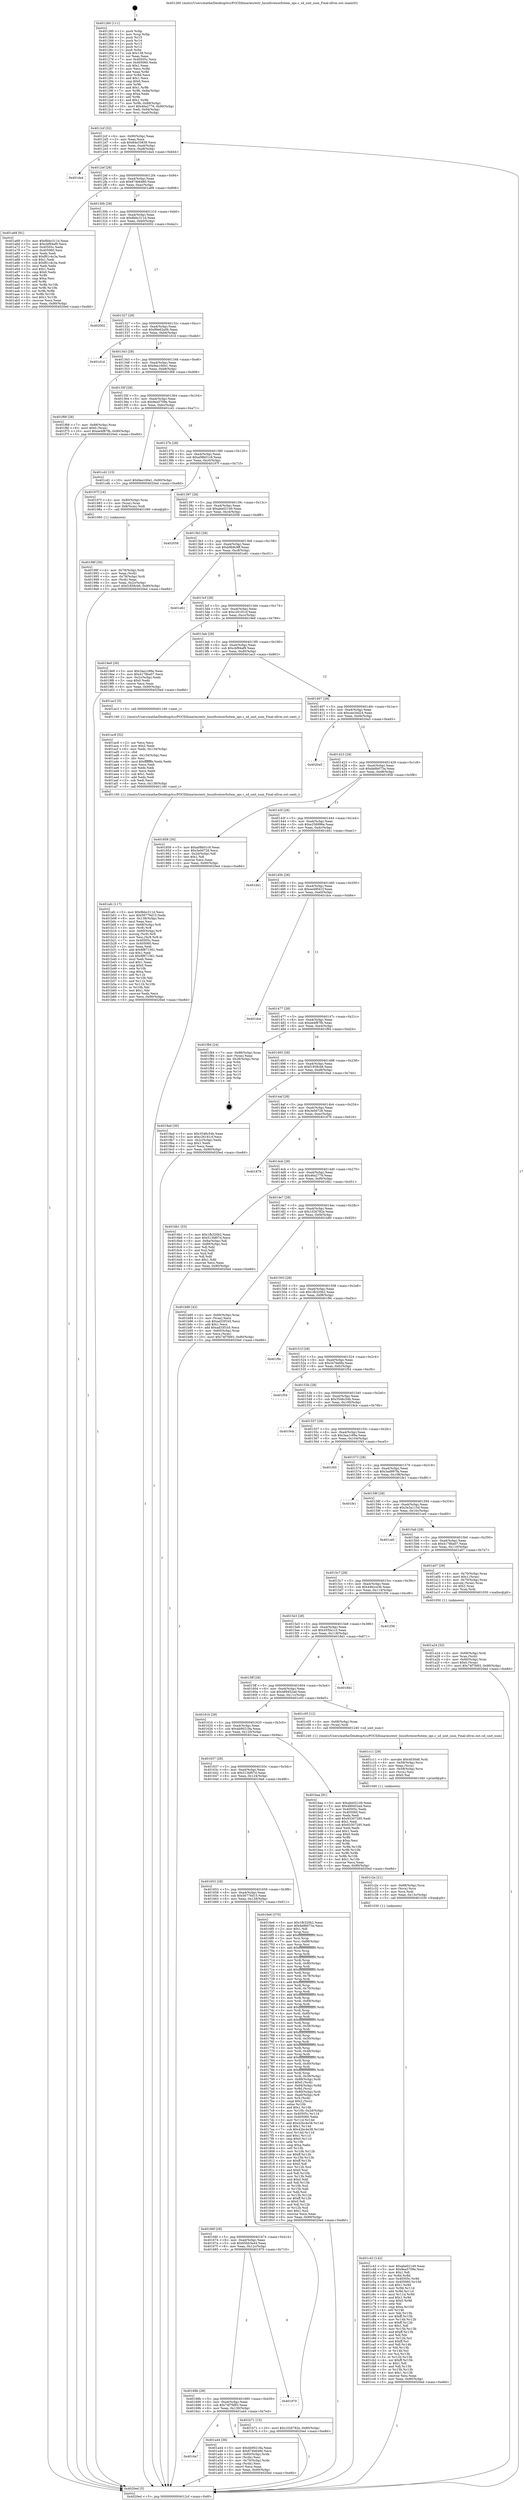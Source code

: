 digraph "0x401260" {
  label = "0x401260 (/mnt/c/Users/mathe/Desktop/tcc/POCII/binaries/extr_linuxfsreiserfsitem_ops.c_sd_unit_num_Final-ollvm.out::main(0))"
  labelloc = "t"
  node[shape=record]

  Entry [label="",width=0.3,height=0.3,shape=circle,fillcolor=black,style=filled]
  "0x4012cf" [label="{
     0x4012cf [32]\l
     | [instrs]\l
     &nbsp;&nbsp;0x4012cf \<+6\>: mov -0x90(%rbp),%eax\l
     &nbsp;&nbsp;0x4012d5 \<+2\>: mov %eax,%ecx\l
     &nbsp;&nbsp;0x4012d7 \<+6\>: sub $0x84e33839,%ecx\l
     &nbsp;&nbsp;0x4012dd \<+6\>: mov %eax,-0xa4(%rbp)\l
     &nbsp;&nbsp;0x4012e3 \<+6\>: mov %ecx,-0xa8(%rbp)\l
     &nbsp;&nbsp;0x4012e9 \<+6\>: je 0000000000401da4 \<main+0xb44\>\l
  }"]
  "0x401da4" [label="{
     0x401da4\l
  }", style=dashed]
  "0x4012ef" [label="{
     0x4012ef [28]\l
     | [instrs]\l
     &nbsp;&nbsp;0x4012ef \<+5\>: jmp 00000000004012f4 \<main+0x94\>\l
     &nbsp;&nbsp;0x4012f4 \<+6\>: mov -0xa4(%rbp),%eax\l
     &nbsp;&nbsp;0x4012fa \<+5\>: sub $0x874b6480,%eax\l
     &nbsp;&nbsp;0x4012ff \<+6\>: mov %eax,-0xac(%rbp)\l
     &nbsp;&nbsp;0x401305 \<+6\>: je 0000000000401a68 \<main+0x808\>\l
  }"]
  Exit [label="",width=0.3,height=0.3,shape=circle,fillcolor=black,style=filled,peripheries=2]
  "0x401a68" [label="{
     0x401a68 [91]\l
     | [instrs]\l
     &nbsp;&nbsp;0x401a68 \<+5\>: mov $0x8bbc311d,%eax\l
     &nbsp;&nbsp;0x401a6d \<+5\>: mov $0xcbf94af9,%ecx\l
     &nbsp;&nbsp;0x401a72 \<+7\>: mov 0x40505c,%edx\l
     &nbsp;&nbsp;0x401a79 \<+7\>: mov 0x405060,%esi\l
     &nbsp;&nbsp;0x401a80 \<+2\>: mov %edx,%edi\l
     &nbsp;&nbsp;0x401a82 \<+6\>: add $0xf81c4c3a,%edi\l
     &nbsp;&nbsp;0x401a88 \<+3\>: sub $0x1,%edi\l
     &nbsp;&nbsp;0x401a8b \<+6\>: sub $0xf81c4c3a,%edi\l
     &nbsp;&nbsp;0x401a91 \<+3\>: imul %edi,%edx\l
     &nbsp;&nbsp;0x401a94 \<+3\>: and $0x1,%edx\l
     &nbsp;&nbsp;0x401a97 \<+3\>: cmp $0x0,%edx\l
     &nbsp;&nbsp;0x401a9a \<+4\>: sete %r8b\l
     &nbsp;&nbsp;0x401a9e \<+3\>: cmp $0xa,%esi\l
     &nbsp;&nbsp;0x401aa1 \<+4\>: setl %r9b\l
     &nbsp;&nbsp;0x401aa5 \<+3\>: mov %r8b,%r10b\l
     &nbsp;&nbsp;0x401aa8 \<+3\>: and %r9b,%r10b\l
     &nbsp;&nbsp;0x401aab \<+3\>: xor %r9b,%r8b\l
     &nbsp;&nbsp;0x401aae \<+3\>: or %r8b,%r10b\l
     &nbsp;&nbsp;0x401ab1 \<+4\>: test $0x1,%r10b\l
     &nbsp;&nbsp;0x401ab5 \<+3\>: cmovne %ecx,%eax\l
     &nbsp;&nbsp;0x401ab8 \<+6\>: mov %eax,-0x90(%rbp)\l
     &nbsp;&nbsp;0x401abe \<+5\>: jmp 00000000004020ed \<main+0xe8d\>\l
  }"]
  "0x40130b" [label="{
     0x40130b [28]\l
     | [instrs]\l
     &nbsp;&nbsp;0x40130b \<+5\>: jmp 0000000000401310 \<main+0xb0\>\l
     &nbsp;&nbsp;0x401310 \<+6\>: mov -0xa4(%rbp),%eax\l
     &nbsp;&nbsp;0x401316 \<+5\>: sub $0x8bbc311d,%eax\l
     &nbsp;&nbsp;0x40131b \<+6\>: mov %eax,-0xb0(%rbp)\l
     &nbsp;&nbsp;0x401321 \<+6\>: je 0000000000402002 \<main+0xda2\>\l
  }"]
  "0x401c43" [label="{
     0x401c43 [142]\l
     | [instrs]\l
     &nbsp;&nbsp;0x401c43 \<+5\>: mov $0xabe02149,%eax\l
     &nbsp;&nbsp;0x401c48 \<+5\>: mov $0x9ea5709e,%esi\l
     &nbsp;&nbsp;0x401c4d \<+2\>: mov $0x1,%dl\l
     &nbsp;&nbsp;0x401c4f \<+3\>: xor %r8d,%r8d\l
     &nbsp;&nbsp;0x401c52 \<+8\>: mov 0x40505c,%r9d\l
     &nbsp;&nbsp;0x401c5a \<+8\>: mov 0x405060,%r10d\l
     &nbsp;&nbsp;0x401c62 \<+4\>: sub $0x1,%r8d\l
     &nbsp;&nbsp;0x401c66 \<+3\>: mov %r9d,%r11d\l
     &nbsp;&nbsp;0x401c69 \<+3\>: add %r8d,%r11d\l
     &nbsp;&nbsp;0x401c6c \<+4\>: imul %r11d,%r9d\l
     &nbsp;&nbsp;0x401c70 \<+4\>: and $0x1,%r9d\l
     &nbsp;&nbsp;0x401c74 \<+4\>: cmp $0x0,%r9d\l
     &nbsp;&nbsp;0x401c78 \<+3\>: sete %bl\l
     &nbsp;&nbsp;0x401c7b \<+4\>: cmp $0xa,%r10d\l
     &nbsp;&nbsp;0x401c7f \<+4\>: setl %r14b\l
     &nbsp;&nbsp;0x401c83 \<+3\>: mov %bl,%r15b\l
     &nbsp;&nbsp;0x401c86 \<+4\>: xor $0xff,%r15b\l
     &nbsp;&nbsp;0x401c8a \<+3\>: mov %r14b,%r12b\l
     &nbsp;&nbsp;0x401c8d \<+4\>: xor $0xff,%r12b\l
     &nbsp;&nbsp;0x401c91 \<+3\>: xor $0x1,%dl\l
     &nbsp;&nbsp;0x401c94 \<+3\>: mov %r15b,%r13b\l
     &nbsp;&nbsp;0x401c97 \<+4\>: and $0xff,%r13b\l
     &nbsp;&nbsp;0x401c9b \<+2\>: and %dl,%bl\l
     &nbsp;&nbsp;0x401c9d \<+3\>: mov %r12b,%cl\l
     &nbsp;&nbsp;0x401ca0 \<+3\>: and $0xff,%cl\l
     &nbsp;&nbsp;0x401ca3 \<+3\>: and %dl,%r14b\l
     &nbsp;&nbsp;0x401ca6 \<+3\>: or %bl,%r13b\l
     &nbsp;&nbsp;0x401ca9 \<+3\>: or %r14b,%cl\l
     &nbsp;&nbsp;0x401cac \<+3\>: xor %cl,%r13b\l
     &nbsp;&nbsp;0x401caf \<+3\>: or %r12b,%r15b\l
     &nbsp;&nbsp;0x401cb2 \<+4\>: xor $0xff,%r15b\l
     &nbsp;&nbsp;0x401cb6 \<+3\>: or $0x1,%dl\l
     &nbsp;&nbsp;0x401cb9 \<+3\>: and %dl,%r15b\l
     &nbsp;&nbsp;0x401cbc \<+3\>: or %r15b,%r13b\l
     &nbsp;&nbsp;0x401cbf \<+4\>: test $0x1,%r13b\l
     &nbsp;&nbsp;0x401cc3 \<+3\>: cmovne %esi,%eax\l
     &nbsp;&nbsp;0x401cc6 \<+6\>: mov %eax,-0x90(%rbp)\l
     &nbsp;&nbsp;0x401ccc \<+5\>: jmp 00000000004020ed \<main+0xe8d\>\l
  }"]
  "0x402002" [label="{
     0x402002\l
  }", style=dashed]
  "0x401327" [label="{
     0x401327 [28]\l
     | [instrs]\l
     &nbsp;&nbsp;0x401327 \<+5\>: jmp 000000000040132c \<main+0xcc\>\l
     &nbsp;&nbsp;0x40132c \<+6\>: mov -0xa4(%rbp),%eax\l
     &nbsp;&nbsp;0x401332 \<+5\>: sub $0x99e62a0b,%eax\l
     &nbsp;&nbsp;0x401337 \<+6\>: mov %eax,-0xb4(%rbp)\l
     &nbsp;&nbsp;0x40133d \<+6\>: je 0000000000401d1d \<main+0xabd\>\l
  }"]
  "0x401c2e" [label="{
     0x401c2e [21]\l
     | [instrs]\l
     &nbsp;&nbsp;0x401c2e \<+4\>: mov -0x68(%rbp),%rcx\l
     &nbsp;&nbsp;0x401c32 \<+3\>: mov (%rcx),%rcx\l
     &nbsp;&nbsp;0x401c35 \<+3\>: mov %rcx,%rdi\l
     &nbsp;&nbsp;0x401c38 \<+6\>: mov %eax,-0x13c(%rbp)\l
     &nbsp;&nbsp;0x401c3e \<+5\>: call 0000000000401030 \<free@plt\>\l
     | [calls]\l
     &nbsp;&nbsp;0x401030 \{1\} (unknown)\l
  }"]
  "0x401d1d" [label="{
     0x401d1d\l
  }", style=dashed]
  "0x401343" [label="{
     0x401343 [28]\l
     | [instrs]\l
     &nbsp;&nbsp;0x401343 \<+5\>: jmp 0000000000401348 \<main+0xe8\>\l
     &nbsp;&nbsp;0x401348 \<+6\>: mov -0xa4(%rbp),%eax\l
     &nbsp;&nbsp;0x40134e \<+5\>: sub $0x9ea160e1,%eax\l
     &nbsp;&nbsp;0x401353 \<+6\>: mov %eax,-0xb8(%rbp)\l
     &nbsp;&nbsp;0x401359 \<+6\>: je 0000000000401f68 \<main+0xd08\>\l
  }"]
  "0x401c11" [label="{
     0x401c11 [29]\l
     | [instrs]\l
     &nbsp;&nbsp;0x401c11 \<+10\>: movabs $0x4030d6,%rdi\l
     &nbsp;&nbsp;0x401c1b \<+4\>: mov -0x58(%rbp),%rcx\l
     &nbsp;&nbsp;0x401c1f \<+2\>: mov %eax,(%rcx)\l
     &nbsp;&nbsp;0x401c21 \<+4\>: mov -0x58(%rbp),%rcx\l
     &nbsp;&nbsp;0x401c25 \<+2\>: mov (%rcx),%esi\l
     &nbsp;&nbsp;0x401c27 \<+2\>: mov $0x0,%al\l
     &nbsp;&nbsp;0x401c29 \<+5\>: call 0000000000401040 \<printf@plt\>\l
     | [calls]\l
     &nbsp;&nbsp;0x401040 \{1\} (unknown)\l
  }"]
  "0x401f68" [label="{
     0x401f68 [28]\l
     | [instrs]\l
     &nbsp;&nbsp;0x401f68 \<+7\>: mov -0x88(%rbp),%rax\l
     &nbsp;&nbsp;0x401f6f \<+6\>: movl $0x0,(%rax)\l
     &nbsp;&nbsp;0x401f75 \<+10\>: movl $0xee4f87fb,-0x90(%rbp)\l
     &nbsp;&nbsp;0x401f7f \<+5\>: jmp 00000000004020ed \<main+0xe8d\>\l
  }"]
  "0x40135f" [label="{
     0x40135f [28]\l
     | [instrs]\l
     &nbsp;&nbsp;0x40135f \<+5\>: jmp 0000000000401364 \<main+0x104\>\l
     &nbsp;&nbsp;0x401364 \<+6\>: mov -0xa4(%rbp),%eax\l
     &nbsp;&nbsp;0x40136a \<+5\>: sub $0x9ea5709e,%eax\l
     &nbsp;&nbsp;0x40136f \<+6\>: mov %eax,-0xbc(%rbp)\l
     &nbsp;&nbsp;0x401375 \<+6\>: je 0000000000401cd1 \<main+0xa71\>\l
  }"]
  "0x401afc" [label="{
     0x401afc [117]\l
     | [instrs]\l
     &nbsp;&nbsp;0x401afc \<+5\>: mov $0x8bbc311d,%ecx\l
     &nbsp;&nbsp;0x401b01 \<+5\>: mov $0x56776d15,%edx\l
     &nbsp;&nbsp;0x401b06 \<+6\>: mov -0x138(%rbp),%esi\l
     &nbsp;&nbsp;0x401b0c \<+3\>: imul %eax,%esi\l
     &nbsp;&nbsp;0x401b0f \<+4\>: mov -0x68(%rbp),%r8\l
     &nbsp;&nbsp;0x401b13 \<+3\>: mov (%r8),%r8\l
     &nbsp;&nbsp;0x401b16 \<+4\>: mov -0x60(%rbp),%r9\l
     &nbsp;&nbsp;0x401b1a \<+3\>: movslq (%r9),%r9\l
     &nbsp;&nbsp;0x401b1d \<+4\>: mov %esi,(%r8,%r9,4)\l
     &nbsp;&nbsp;0x401b21 \<+7\>: mov 0x40505c,%eax\l
     &nbsp;&nbsp;0x401b28 \<+7\>: mov 0x405060,%esi\l
     &nbsp;&nbsp;0x401b2f \<+2\>: mov %eax,%edi\l
     &nbsp;&nbsp;0x401b31 \<+6\>: add $0x8f871561,%edi\l
     &nbsp;&nbsp;0x401b37 \<+3\>: sub $0x1,%edi\l
     &nbsp;&nbsp;0x401b3a \<+6\>: sub $0x8f871561,%edi\l
     &nbsp;&nbsp;0x401b40 \<+3\>: imul %edi,%eax\l
     &nbsp;&nbsp;0x401b43 \<+3\>: and $0x1,%eax\l
     &nbsp;&nbsp;0x401b46 \<+3\>: cmp $0x0,%eax\l
     &nbsp;&nbsp;0x401b49 \<+4\>: sete %r10b\l
     &nbsp;&nbsp;0x401b4d \<+3\>: cmp $0xa,%esi\l
     &nbsp;&nbsp;0x401b50 \<+4\>: setl %r11b\l
     &nbsp;&nbsp;0x401b54 \<+3\>: mov %r10b,%bl\l
     &nbsp;&nbsp;0x401b57 \<+3\>: and %r11b,%bl\l
     &nbsp;&nbsp;0x401b5a \<+3\>: xor %r11b,%r10b\l
     &nbsp;&nbsp;0x401b5d \<+3\>: or %r10b,%bl\l
     &nbsp;&nbsp;0x401b60 \<+3\>: test $0x1,%bl\l
     &nbsp;&nbsp;0x401b63 \<+3\>: cmovne %edx,%ecx\l
     &nbsp;&nbsp;0x401b66 \<+6\>: mov %ecx,-0x90(%rbp)\l
     &nbsp;&nbsp;0x401b6c \<+5\>: jmp 00000000004020ed \<main+0xe8d\>\l
  }"]
  "0x401cd1" [label="{
     0x401cd1 [15]\l
     | [instrs]\l
     &nbsp;&nbsp;0x401cd1 \<+10\>: movl $0x9ea160e1,-0x90(%rbp)\l
     &nbsp;&nbsp;0x401cdb \<+5\>: jmp 00000000004020ed \<main+0xe8d\>\l
  }"]
  "0x40137b" [label="{
     0x40137b [28]\l
     | [instrs]\l
     &nbsp;&nbsp;0x40137b \<+5\>: jmp 0000000000401380 \<main+0x120\>\l
     &nbsp;&nbsp;0x401380 \<+6\>: mov -0xa4(%rbp),%eax\l
     &nbsp;&nbsp;0x401386 \<+5\>: sub $0xa08b01c9,%eax\l
     &nbsp;&nbsp;0x40138b \<+6\>: mov %eax,-0xc0(%rbp)\l
     &nbsp;&nbsp;0x401391 \<+6\>: je 000000000040197f \<main+0x71f\>\l
  }"]
  "0x401ac8" [label="{
     0x401ac8 [52]\l
     | [instrs]\l
     &nbsp;&nbsp;0x401ac8 \<+2\>: xor %ecx,%ecx\l
     &nbsp;&nbsp;0x401aca \<+5\>: mov $0x2,%edx\l
     &nbsp;&nbsp;0x401acf \<+6\>: mov %edx,-0x134(%rbp)\l
     &nbsp;&nbsp;0x401ad5 \<+1\>: cltd\l
     &nbsp;&nbsp;0x401ad6 \<+6\>: mov -0x134(%rbp),%esi\l
     &nbsp;&nbsp;0x401adc \<+2\>: idiv %esi\l
     &nbsp;&nbsp;0x401ade \<+6\>: imul $0xfffffffe,%edx,%edx\l
     &nbsp;&nbsp;0x401ae4 \<+2\>: mov %ecx,%edi\l
     &nbsp;&nbsp;0x401ae6 \<+2\>: sub %edx,%edi\l
     &nbsp;&nbsp;0x401ae8 \<+2\>: mov %ecx,%edx\l
     &nbsp;&nbsp;0x401aea \<+3\>: sub $0x1,%edx\l
     &nbsp;&nbsp;0x401aed \<+2\>: add %edx,%edi\l
     &nbsp;&nbsp;0x401aef \<+2\>: sub %edi,%ecx\l
     &nbsp;&nbsp;0x401af1 \<+6\>: mov %ecx,-0x138(%rbp)\l
     &nbsp;&nbsp;0x401af7 \<+5\>: call 0000000000401160 \<next_i\>\l
     | [calls]\l
     &nbsp;&nbsp;0x401160 \{1\} (/mnt/c/Users/mathe/Desktop/tcc/POCII/binaries/extr_linuxfsreiserfsitem_ops.c_sd_unit_num_Final-ollvm.out::next_i)\l
  }"]
  "0x40197f" [label="{
     0x40197f [16]\l
     | [instrs]\l
     &nbsp;&nbsp;0x40197f \<+4\>: mov -0x80(%rbp),%rax\l
     &nbsp;&nbsp;0x401983 \<+3\>: mov (%rax),%rax\l
     &nbsp;&nbsp;0x401986 \<+4\>: mov 0x8(%rax),%rdi\l
     &nbsp;&nbsp;0x40198a \<+5\>: call 0000000000401060 \<atoi@plt\>\l
     | [calls]\l
     &nbsp;&nbsp;0x401060 \{1\} (unknown)\l
  }"]
  "0x401397" [label="{
     0x401397 [28]\l
     | [instrs]\l
     &nbsp;&nbsp;0x401397 \<+5\>: jmp 000000000040139c \<main+0x13c\>\l
     &nbsp;&nbsp;0x40139c \<+6\>: mov -0xa4(%rbp),%eax\l
     &nbsp;&nbsp;0x4013a2 \<+5\>: sub $0xabe02149,%eax\l
     &nbsp;&nbsp;0x4013a7 \<+6\>: mov %eax,-0xc4(%rbp)\l
     &nbsp;&nbsp;0x4013ad \<+6\>: je 0000000000402058 \<main+0xdf8\>\l
  }"]
  "0x4016a7" [label="{
     0x4016a7\l
  }", style=dashed]
  "0x402058" [label="{
     0x402058\l
  }", style=dashed]
  "0x4013b3" [label="{
     0x4013b3 [28]\l
     | [instrs]\l
     &nbsp;&nbsp;0x4013b3 \<+5\>: jmp 00000000004013b8 \<main+0x158\>\l
     &nbsp;&nbsp;0x4013b8 \<+6\>: mov -0xa4(%rbp),%eax\l
     &nbsp;&nbsp;0x4013be \<+5\>: sub $0xb9b9c9ff,%eax\l
     &nbsp;&nbsp;0x4013c3 \<+6\>: mov %eax,-0xc8(%rbp)\l
     &nbsp;&nbsp;0x4013c9 \<+6\>: je 0000000000401e61 \<main+0xc01\>\l
  }"]
  "0x401a44" [label="{
     0x401a44 [36]\l
     | [instrs]\l
     &nbsp;&nbsp;0x401a44 \<+5\>: mov $0x4b90218a,%eax\l
     &nbsp;&nbsp;0x401a49 \<+5\>: mov $0x874b6480,%ecx\l
     &nbsp;&nbsp;0x401a4e \<+4\>: mov -0x60(%rbp),%rdx\l
     &nbsp;&nbsp;0x401a52 \<+2\>: mov (%rdx),%esi\l
     &nbsp;&nbsp;0x401a54 \<+4\>: mov -0x70(%rbp),%rdx\l
     &nbsp;&nbsp;0x401a58 \<+2\>: cmp (%rdx),%esi\l
     &nbsp;&nbsp;0x401a5a \<+3\>: cmovl %ecx,%eax\l
     &nbsp;&nbsp;0x401a5d \<+6\>: mov %eax,-0x90(%rbp)\l
     &nbsp;&nbsp;0x401a63 \<+5\>: jmp 00000000004020ed \<main+0xe8d\>\l
  }"]
  "0x401e61" [label="{
     0x401e61\l
  }", style=dashed]
  "0x4013cf" [label="{
     0x4013cf [28]\l
     | [instrs]\l
     &nbsp;&nbsp;0x4013cf \<+5\>: jmp 00000000004013d4 \<main+0x174\>\l
     &nbsp;&nbsp;0x4013d4 \<+6\>: mov -0xa4(%rbp),%eax\l
     &nbsp;&nbsp;0x4013da \<+5\>: sub $0xc26181cf,%eax\l
     &nbsp;&nbsp;0x4013df \<+6\>: mov %eax,-0xcc(%rbp)\l
     &nbsp;&nbsp;0x4013e5 \<+6\>: je 00000000004019e9 \<main+0x789\>\l
  }"]
  "0x40168b" [label="{
     0x40168b [28]\l
     | [instrs]\l
     &nbsp;&nbsp;0x40168b \<+5\>: jmp 0000000000401690 \<main+0x430\>\l
     &nbsp;&nbsp;0x401690 \<+6\>: mov -0xa4(%rbp),%eax\l
     &nbsp;&nbsp;0x401696 \<+5\>: sub $0x74f7fd93,%eax\l
     &nbsp;&nbsp;0x40169b \<+6\>: mov %eax,-0x130(%rbp)\l
     &nbsp;&nbsp;0x4016a1 \<+6\>: je 0000000000401a44 \<main+0x7e4\>\l
  }"]
  "0x4019e9" [label="{
     0x4019e9 [30]\l
     | [instrs]\l
     &nbsp;&nbsp;0x4019e9 \<+5\>: mov $0x3aa1c99a,%eax\l
     &nbsp;&nbsp;0x4019ee \<+5\>: mov $0x4178ba07,%ecx\l
     &nbsp;&nbsp;0x4019f3 \<+3\>: mov -0x2c(%rbp),%edx\l
     &nbsp;&nbsp;0x4019f6 \<+3\>: cmp $0x0,%edx\l
     &nbsp;&nbsp;0x4019f9 \<+3\>: cmove %ecx,%eax\l
     &nbsp;&nbsp;0x4019fc \<+6\>: mov %eax,-0x90(%rbp)\l
     &nbsp;&nbsp;0x401a02 \<+5\>: jmp 00000000004020ed \<main+0xe8d\>\l
  }"]
  "0x4013eb" [label="{
     0x4013eb [28]\l
     | [instrs]\l
     &nbsp;&nbsp;0x4013eb \<+5\>: jmp 00000000004013f0 \<main+0x190\>\l
     &nbsp;&nbsp;0x4013f0 \<+6\>: mov -0xa4(%rbp),%eax\l
     &nbsp;&nbsp;0x4013f6 \<+5\>: sub $0xcbf94af9,%eax\l
     &nbsp;&nbsp;0x4013fb \<+6\>: mov %eax,-0xd0(%rbp)\l
     &nbsp;&nbsp;0x401401 \<+6\>: je 0000000000401ac3 \<main+0x863\>\l
  }"]
  "0x401970" [label="{
     0x401970\l
  }", style=dashed]
  "0x401ac3" [label="{
     0x401ac3 [5]\l
     | [instrs]\l
     &nbsp;&nbsp;0x401ac3 \<+5\>: call 0000000000401160 \<next_i\>\l
     | [calls]\l
     &nbsp;&nbsp;0x401160 \{1\} (/mnt/c/Users/mathe/Desktop/tcc/POCII/binaries/extr_linuxfsreiserfsitem_ops.c_sd_unit_num_Final-ollvm.out::next_i)\l
  }"]
  "0x401407" [label="{
     0x401407 [28]\l
     | [instrs]\l
     &nbsp;&nbsp;0x401407 \<+5\>: jmp 000000000040140c \<main+0x1ac\>\l
     &nbsp;&nbsp;0x40140c \<+6\>: mov -0xa4(%rbp),%eax\l
     &nbsp;&nbsp;0x401412 \<+5\>: sub $0xcee34d24,%eax\l
     &nbsp;&nbsp;0x401417 \<+6\>: mov %eax,-0xd4(%rbp)\l
     &nbsp;&nbsp;0x40141d \<+6\>: je 00000000004020a5 \<main+0xe45\>\l
  }"]
  "0x40166f" [label="{
     0x40166f [28]\l
     | [instrs]\l
     &nbsp;&nbsp;0x40166f \<+5\>: jmp 0000000000401674 \<main+0x414\>\l
     &nbsp;&nbsp;0x401674 \<+6\>: mov -0xa4(%rbp),%eax\l
     &nbsp;&nbsp;0x40167a \<+5\>: sub $0x65bb3e44,%eax\l
     &nbsp;&nbsp;0x40167f \<+6\>: mov %eax,-0x12c(%rbp)\l
     &nbsp;&nbsp;0x401685 \<+6\>: je 0000000000401970 \<main+0x710\>\l
  }"]
  "0x4020a5" [label="{
     0x4020a5\l
  }", style=dashed]
  "0x401423" [label="{
     0x401423 [28]\l
     | [instrs]\l
     &nbsp;&nbsp;0x401423 \<+5\>: jmp 0000000000401428 \<main+0x1c8\>\l
     &nbsp;&nbsp;0x401428 \<+6\>: mov -0xa4(%rbp),%eax\l
     &nbsp;&nbsp;0x40142e \<+5\>: sub $0xda9b073a,%eax\l
     &nbsp;&nbsp;0x401433 \<+6\>: mov %eax,-0xd8(%rbp)\l
     &nbsp;&nbsp;0x401439 \<+6\>: je 0000000000401858 \<main+0x5f8\>\l
  }"]
  "0x401b71" [label="{
     0x401b71 [15]\l
     | [instrs]\l
     &nbsp;&nbsp;0x401b71 \<+10\>: movl $0x1026782e,-0x90(%rbp)\l
     &nbsp;&nbsp;0x401b7b \<+5\>: jmp 00000000004020ed \<main+0xe8d\>\l
  }"]
  "0x401858" [label="{
     0x401858 [30]\l
     | [instrs]\l
     &nbsp;&nbsp;0x401858 \<+5\>: mov $0xa08b01c9,%eax\l
     &nbsp;&nbsp;0x40185d \<+5\>: mov $0x3e0d728,%ecx\l
     &nbsp;&nbsp;0x401862 \<+3\>: mov -0x2d(%rbp),%dl\l
     &nbsp;&nbsp;0x401865 \<+3\>: test $0x1,%dl\l
     &nbsp;&nbsp;0x401868 \<+3\>: cmovne %ecx,%eax\l
     &nbsp;&nbsp;0x40186b \<+6\>: mov %eax,-0x90(%rbp)\l
     &nbsp;&nbsp;0x401871 \<+5\>: jmp 00000000004020ed \<main+0xe8d\>\l
  }"]
  "0x40143f" [label="{
     0x40143f [28]\l
     | [instrs]\l
     &nbsp;&nbsp;0x40143f \<+5\>: jmp 0000000000401444 \<main+0x1e4\>\l
     &nbsp;&nbsp;0x401444 \<+6\>: mov -0xa4(%rbp),%eax\l
     &nbsp;&nbsp;0x40144a \<+5\>: sub $0xe256996e,%eax\l
     &nbsp;&nbsp;0x40144f \<+6\>: mov %eax,-0xdc(%rbp)\l
     &nbsp;&nbsp;0x401455 \<+6\>: je 0000000000401d41 \<main+0xae1\>\l
  }"]
  "0x401a24" [label="{
     0x401a24 [32]\l
     | [instrs]\l
     &nbsp;&nbsp;0x401a24 \<+4\>: mov -0x68(%rbp),%rdi\l
     &nbsp;&nbsp;0x401a28 \<+3\>: mov %rax,(%rdi)\l
     &nbsp;&nbsp;0x401a2b \<+4\>: mov -0x60(%rbp),%rax\l
     &nbsp;&nbsp;0x401a2f \<+6\>: movl $0x0,(%rax)\l
     &nbsp;&nbsp;0x401a35 \<+10\>: movl $0x74f7fd93,-0x90(%rbp)\l
     &nbsp;&nbsp;0x401a3f \<+5\>: jmp 00000000004020ed \<main+0xe8d\>\l
  }"]
  "0x401d41" [label="{
     0x401d41\l
  }", style=dashed]
  "0x40145b" [label="{
     0x40145b [28]\l
     | [instrs]\l
     &nbsp;&nbsp;0x40145b \<+5\>: jmp 0000000000401460 \<main+0x200\>\l
     &nbsp;&nbsp;0x401460 \<+6\>: mov -0xa4(%rbp),%eax\l
     &nbsp;&nbsp;0x401466 \<+5\>: sub $0xee49041f,%eax\l
     &nbsp;&nbsp;0x40146b \<+6\>: mov %eax,-0xe0(%rbp)\l
     &nbsp;&nbsp;0x401471 \<+6\>: je 0000000000401dce \<main+0xb6e\>\l
  }"]
  "0x40198f" [label="{
     0x40198f [30]\l
     | [instrs]\l
     &nbsp;&nbsp;0x40198f \<+4\>: mov -0x78(%rbp),%rdi\l
     &nbsp;&nbsp;0x401993 \<+2\>: mov %eax,(%rdi)\l
     &nbsp;&nbsp;0x401995 \<+4\>: mov -0x78(%rbp),%rdi\l
     &nbsp;&nbsp;0x401999 \<+2\>: mov (%rdi),%eax\l
     &nbsp;&nbsp;0x40199b \<+3\>: mov %eax,-0x2c(%rbp)\l
     &nbsp;&nbsp;0x40199e \<+10\>: movl $0xf1858cb6,-0x90(%rbp)\l
     &nbsp;&nbsp;0x4019a8 \<+5\>: jmp 00000000004020ed \<main+0xe8d\>\l
  }"]
  "0x401dce" [label="{
     0x401dce\l
  }", style=dashed]
  "0x401477" [label="{
     0x401477 [28]\l
     | [instrs]\l
     &nbsp;&nbsp;0x401477 \<+5\>: jmp 000000000040147c \<main+0x21c\>\l
     &nbsp;&nbsp;0x40147c \<+6\>: mov -0xa4(%rbp),%eax\l
     &nbsp;&nbsp;0x401482 \<+5\>: sub $0xee4f87fb,%eax\l
     &nbsp;&nbsp;0x401487 \<+6\>: mov %eax,-0xe4(%rbp)\l
     &nbsp;&nbsp;0x40148d \<+6\>: je 0000000000401f84 \<main+0xd24\>\l
  }"]
  "0x401653" [label="{
     0x401653 [28]\l
     | [instrs]\l
     &nbsp;&nbsp;0x401653 \<+5\>: jmp 0000000000401658 \<main+0x3f8\>\l
     &nbsp;&nbsp;0x401658 \<+6\>: mov -0xa4(%rbp),%eax\l
     &nbsp;&nbsp;0x40165e \<+5\>: sub $0x56776d15,%eax\l
     &nbsp;&nbsp;0x401663 \<+6\>: mov %eax,-0x128(%rbp)\l
     &nbsp;&nbsp;0x401669 \<+6\>: je 0000000000401b71 \<main+0x911\>\l
  }"]
  "0x401f84" [label="{
     0x401f84 [24]\l
     | [instrs]\l
     &nbsp;&nbsp;0x401f84 \<+7\>: mov -0x88(%rbp),%rax\l
     &nbsp;&nbsp;0x401f8b \<+2\>: mov (%rax),%eax\l
     &nbsp;&nbsp;0x401f8d \<+4\>: lea -0x28(%rbp),%rsp\l
     &nbsp;&nbsp;0x401f91 \<+1\>: pop %rbx\l
     &nbsp;&nbsp;0x401f92 \<+2\>: pop %r12\l
     &nbsp;&nbsp;0x401f94 \<+2\>: pop %r13\l
     &nbsp;&nbsp;0x401f96 \<+2\>: pop %r14\l
     &nbsp;&nbsp;0x401f98 \<+2\>: pop %r15\l
     &nbsp;&nbsp;0x401f9a \<+1\>: pop %rbp\l
     &nbsp;&nbsp;0x401f9b \<+1\>: ret\l
  }"]
  "0x401493" [label="{
     0x401493 [28]\l
     | [instrs]\l
     &nbsp;&nbsp;0x401493 \<+5\>: jmp 0000000000401498 \<main+0x238\>\l
     &nbsp;&nbsp;0x401498 \<+6\>: mov -0xa4(%rbp),%eax\l
     &nbsp;&nbsp;0x40149e \<+5\>: sub $0xf1858cb6,%eax\l
     &nbsp;&nbsp;0x4014a3 \<+6\>: mov %eax,-0xe8(%rbp)\l
     &nbsp;&nbsp;0x4014a9 \<+6\>: je 00000000004019ad \<main+0x74d\>\l
  }"]
  "0x4016e6" [label="{
     0x4016e6 [370]\l
     | [instrs]\l
     &nbsp;&nbsp;0x4016e6 \<+5\>: mov $0x1fb320b2,%eax\l
     &nbsp;&nbsp;0x4016eb \<+5\>: mov $0xda9b073a,%ecx\l
     &nbsp;&nbsp;0x4016f0 \<+2\>: mov $0x1,%dl\l
     &nbsp;&nbsp;0x4016f2 \<+3\>: mov %rsp,%rsi\l
     &nbsp;&nbsp;0x4016f5 \<+4\>: add $0xfffffffffffffff0,%rsi\l
     &nbsp;&nbsp;0x4016f9 \<+3\>: mov %rsi,%rsp\l
     &nbsp;&nbsp;0x4016fc \<+7\>: mov %rsi,-0x88(%rbp)\l
     &nbsp;&nbsp;0x401703 \<+3\>: mov %rsp,%rsi\l
     &nbsp;&nbsp;0x401706 \<+4\>: add $0xfffffffffffffff0,%rsi\l
     &nbsp;&nbsp;0x40170a \<+3\>: mov %rsi,%rsp\l
     &nbsp;&nbsp;0x40170d \<+3\>: mov %rsp,%rdi\l
     &nbsp;&nbsp;0x401710 \<+4\>: add $0xfffffffffffffff0,%rdi\l
     &nbsp;&nbsp;0x401714 \<+3\>: mov %rdi,%rsp\l
     &nbsp;&nbsp;0x401717 \<+4\>: mov %rdi,-0x80(%rbp)\l
     &nbsp;&nbsp;0x40171b \<+3\>: mov %rsp,%rdi\l
     &nbsp;&nbsp;0x40171e \<+4\>: add $0xfffffffffffffff0,%rdi\l
     &nbsp;&nbsp;0x401722 \<+3\>: mov %rdi,%rsp\l
     &nbsp;&nbsp;0x401725 \<+4\>: mov %rdi,-0x78(%rbp)\l
     &nbsp;&nbsp;0x401729 \<+3\>: mov %rsp,%rdi\l
     &nbsp;&nbsp;0x40172c \<+4\>: add $0xfffffffffffffff0,%rdi\l
     &nbsp;&nbsp;0x401730 \<+3\>: mov %rdi,%rsp\l
     &nbsp;&nbsp;0x401733 \<+4\>: mov %rdi,-0x70(%rbp)\l
     &nbsp;&nbsp;0x401737 \<+3\>: mov %rsp,%rdi\l
     &nbsp;&nbsp;0x40173a \<+4\>: add $0xfffffffffffffff0,%rdi\l
     &nbsp;&nbsp;0x40173e \<+3\>: mov %rdi,%rsp\l
     &nbsp;&nbsp;0x401741 \<+4\>: mov %rdi,-0x68(%rbp)\l
     &nbsp;&nbsp;0x401745 \<+3\>: mov %rsp,%rdi\l
     &nbsp;&nbsp;0x401748 \<+4\>: add $0xfffffffffffffff0,%rdi\l
     &nbsp;&nbsp;0x40174c \<+3\>: mov %rdi,%rsp\l
     &nbsp;&nbsp;0x40174f \<+4\>: mov %rdi,-0x60(%rbp)\l
     &nbsp;&nbsp;0x401753 \<+3\>: mov %rsp,%rdi\l
     &nbsp;&nbsp;0x401756 \<+4\>: add $0xfffffffffffffff0,%rdi\l
     &nbsp;&nbsp;0x40175a \<+3\>: mov %rdi,%rsp\l
     &nbsp;&nbsp;0x40175d \<+4\>: mov %rdi,-0x58(%rbp)\l
     &nbsp;&nbsp;0x401761 \<+3\>: mov %rsp,%rdi\l
     &nbsp;&nbsp;0x401764 \<+4\>: add $0xfffffffffffffff0,%rdi\l
     &nbsp;&nbsp;0x401768 \<+3\>: mov %rdi,%rsp\l
     &nbsp;&nbsp;0x40176b \<+4\>: mov %rdi,-0x50(%rbp)\l
     &nbsp;&nbsp;0x40176f \<+3\>: mov %rsp,%rdi\l
     &nbsp;&nbsp;0x401772 \<+4\>: add $0xfffffffffffffff0,%rdi\l
     &nbsp;&nbsp;0x401776 \<+3\>: mov %rdi,%rsp\l
     &nbsp;&nbsp;0x401779 \<+4\>: mov %rdi,-0x48(%rbp)\l
     &nbsp;&nbsp;0x40177d \<+3\>: mov %rsp,%rdi\l
     &nbsp;&nbsp;0x401780 \<+4\>: add $0xfffffffffffffff0,%rdi\l
     &nbsp;&nbsp;0x401784 \<+3\>: mov %rdi,%rsp\l
     &nbsp;&nbsp;0x401787 \<+4\>: mov %rdi,-0x40(%rbp)\l
     &nbsp;&nbsp;0x40178b \<+3\>: mov %rsp,%rdi\l
     &nbsp;&nbsp;0x40178e \<+4\>: add $0xfffffffffffffff0,%rdi\l
     &nbsp;&nbsp;0x401792 \<+3\>: mov %rdi,%rsp\l
     &nbsp;&nbsp;0x401795 \<+4\>: mov %rdi,-0x38(%rbp)\l
     &nbsp;&nbsp;0x401799 \<+7\>: mov -0x88(%rbp),%rdi\l
     &nbsp;&nbsp;0x4017a0 \<+6\>: movl $0x0,(%rdi)\l
     &nbsp;&nbsp;0x4017a6 \<+7\>: mov -0x94(%rbp),%r8d\l
     &nbsp;&nbsp;0x4017ad \<+3\>: mov %r8d,(%rsi)\l
     &nbsp;&nbsp;0x4017b0 \<+4\>: mov -0x80(%rbp),%rdi\l
     &nbsp;&nbsp;0x4017b4 \<+7\>: mov -0xa0(%rbp),%r9\l
     &nbsp;&nbsp;0x4017bb \<+3\>: mov %r9,(%rdi)\l
     &nbsp;&nbsp;0x4017be \<+3\>: cmpl $0x2,(%rsi)\l
     &nbsp;&nbsp;0x4017c1 \<+4\>: setne %r10b\l
     &nbsp;&nbsp;0x4017c5 \<+4\>: and $0x1,%r10b\l
     &nbsp;&nbsp;0x4017c9 \<+4\>: mov %r10b,-0x2d(%rbp)\l
     &nbsp;&nbsp;0x4017cd \<+8\>: mov 0x40505c,%r11d\l
     &nbsp;&nbsp;0x4017d5 \<+7\>: mov 0x405060,%ebx\l
     &nbsp;&nbsp;0x4017dc \<+3\>: mov %r11d,%r14d\l
     &nbsp;&nbsp;0x4017df \<+7\>: add $0x42bc4e38,%r14d\l
     &nbsp;&nbsp;0x4017e6 \<+4\>: sub $0x1,%r14d\l
     &nbsp;&nbsp;0x4017ea \<+7\>: sub $0x42bc4e38,%r14d\l
     &nbsp;&nbsp;0x4017f1 \<+4\>: imul %r14d,%r11d\l
     &nbsp;&nbsp;0x4017f5 \<+4\>: and $0x1,%r11d\l
     &nbsp;&nbsp;0x4017f9 \<+4\>: cmp $0x0,%r11d\l
     &nbsp;&nbsp;0x4017fd \<+4\>: sete %r10b\l
     &nbsp;&nbsp;0x401801 \<+3\>: cmp $0xa,%ebx\l
     &nbsp;&nbsp;0x401804 \<+4\>: setl %r15b\l
     &nbsp;&nbsp;0x401808 \<+3\>: mov %r10b,%r12b\l
     &nbsp;&nbsp;0x40180b \<+4\>: xor $0xff,%r12b\l
     &nbsp;&nbsp;0x40180f \<+3\>: mov %r15b,%r13b\l
     &nbsp;&nbsp;0x401812 \<+4\>: xor $0xff,%r13b\l
     &nbsp;&nbsp;0x401816 \<+3\>: xor $0x0,%dl\l
     &nbsp;&nbsp;0x401819 \<+3\>: mov %r12b,%sil\l
     &nbsp;&nbsp;0x40181c \<+4\>: and $0x0,%sil\l
     &nbsp;&nbsp;0x401820 \<+3\>: and %dl,%r10b\l
     &nbsp;&nbsp;0x401823 \<+3\>: mov %r13b,%dil\l
     &nbsp;&nbsp;0x401826 \<+4\>: and $0x0,%dil\l
     &nbsp;&nbsp;0x40182a \<+3\>: and %dl,%r15b\l
     &nbsp;&nbsp;0x40182d \<+3\>: or %r10b,%sil\l
     &nbsp;&nbsp;0x401830 \<+3\>: or %r15b,%dil\l
     &nbsp;&nbsp;0x401833 \<+3\>: xor %dil,%sil\l
     &nbsp;&nbsp;0x401836 \<+3\>: or %r13b,%r12b\l
     &nbsp;&nbsp;0x401839 \<+4\>: xor $0xff,%r12b\l
     &nbsp;&nbsp;0x40183d \<+3\>: or $0x0,%dl\l
     &nbsp;&nbsp;0x401840 \<+3\>: and %dl,%r12b\l
     &nbsp;&nbsp;0x401843 \<+3\>: or %r12b,%sil\l
     &nbsp;&nbsp;0x401846 \<+4\>: test $0x1,%sil\l
     &nbsp;&nbsp;0x40184a \<+3\>: cmovne %ecx,%eax\l
     &nbsp;&nbsp;0x40184d \<+6\>: mov %eax,-0x90(%rbp)\l
     &nbsp;&nbsp;0x401853 \<+5\>: jmp 00000000004020ed \<main+0xe8d\>\l
  }"]
  "0x4019ad" [label="{
     0x4019ad [30]\l
     | [instrs]\l
     &nbsp;&nbsp;0x4019ad \<+5\>: mov $0x3546c54b,%eax\l
     &nbsp;&nbsp;0x4019b2 \<+5\>: mov $0xc26181cf,%ecx\l
     &nbsp;&nbsp;0x4019b7 \<+3\>: mov -0x2c(%rbp),%edx\l
     &nbsp;&nbsp;0x4019ba \<+3\>: cmp $0x1,%edx\l
     &nbsp;&nbsp;0x4019bd \<+3\>: cmovl %ecx,%eax\l
     &nbsp;&nbsp;0x4019c0 \<+6\>: mov %eax,-0x90(%rbp)\l
     &nbsp;&nbsp;0x4019c6 \<+5\>: jmp 00000000004020ed \<main+0xe8d\>\l
  }"]
  "0x4014af" [label="{
     0x4014af [28]\l
     | [instrs]\l
     &nbsp;&nbsp;0x4014af \<+5\>: jmp 00000000004014b4 \<main+0x254\>\l
     &nbsp;&nbsp;0x4014b4 \<+6\>: mov -0xa4(%rbp),%eax\l
     &nbsp;&nbsp;0x4014ba \<+5\>: sub $0x3e0d728,%eax\l
     &nbsp;&nbsp;0x4014bf \<+6\>: mov %eax,-0xec(%rbp)\l
     &nbsp;&nbsp;0x4014c5 \<+6\>: je 0000000000401876 \<main+0x616\>\l
  }"]
  "0x401637" [label="{
     0x401637 [28]\l
     | [instrs]\l
     &nbsp;&nbsp;0x401637 \<+5\>: jmp 000000000040163c \<main+0x3dc\>\l
     &nbsp;&nbsp;0x40163c \<+6\>: mov -0xa4(%rbp),%eax\l
     &nbsp;&nbsp;0x401642 \<+5\>: sub $0x513bf07d,%eax\l
     &nbsp;&nbsp;0x401647 \<+6\>: mov %eax,-0x124(%rbp)\l
     &nbsp;&nbsp;0x40164d \<+6\>: je 00000000004016e6 \<main+0x486\>\l
  }"]
  "0x401876" [label="{
     0x401876\l
  }", style=dashed]
  "0x4014cb" [label="{
     0x4014cb [28]\l
     | [instrs]\l
     &nbsp;&nbsp;0x4014cb \<+5\>: jmp 00000000004014d0 \<main+0x270\>\l
     &nbsp;&nbsp;0x4014d0 \<+6\>: mov -0xa4(%rbp),%eax\l
     &nbsp;&nbsp;0x4014d6 \<+5\>: sub $0x46a2776,%eax\l
     &nbsp;&nbsp;0x4014db \<+6\>: mov %eax,-0xf0(%rbp)\l
     &nbsp;&nbsp;0x4014e1 \<+6\>: je 00000000004016b1 \<main+0x451\>\l
  }"]
  "0x401baa" [label="{
     0x401baa [91]\l
     | [instrs]\l
     &nbsp;&nbsp;0x401baa \<+5\>: mov $0xabe02149,%eax\l
     &nbsp;&nbsp;0x401baf \<+5\>: mov $0x489452ad,%ecx\l
     &nbsp;&nbsp;0x401bb4 \<+7\>: mov 0x40505c,%edx\l
     &nbsp;&nbsp;0x401bbb \<+7\>: mov 0x405060,%esi\l
     &nbsp;&nbsp;0x401bc2 \<+2\>: mov %edx,%edi\l
     &nbsp;&nbsp;0x401bc4 \<+6\>: add $0x93307295,%edi\l
     &nbsp;&nbsp;0x401bca \<+3\>: sub $0x1,%edi\l
     &nbsp;&nbsp;0x401bcd \<+6\>: sub $0x93307295,%edi\l
     &nbsp;&nbsp;0x401bd3 \<+3\>: imul %edi,%edx\l
     &nbsp;&nbsp;0x401bd6 \<+3\>: and $0x1,%edx\l
     &nbsp;&nbsp;0x401bd9 \<+3\>: cmp $0x0,%edx\l
     &nbsp;&nbsp;0x401bdc \<+4\>: sete %r8b\l
     &nbsp;&nbsp;0x401be0 \<+3\>: cmp $0xa,%esi\l
     &nbsp;&nbsp;0x401be3 \<+4\>: setl %r9b\l
     &nbsp;&nbsp;0x401be7 \<+3\>: mov %r8b,%r10b\l
     &nbsp;&nbsp;0x401bea \<+3\>: and %r9b,%r10b\l
     &nbsp;&nbsp;0x401bed \<+3\>: xor %r9b,%r8b\l
     &nbsp;&nbsp;0x401bf0 \<+3\>: or %r8b,%r10b\l
     &nbsp;&nbsp;0x401bf3 \<+4\>: test $0x1,%r10b\l
     &nbsp;&nbsp;0x401bf7 \<+3\>: cmovne %ecx,%eax\l
     &nbsp;&nbsp;0x401bfa \<+6\>: mov %eax,-0x90(%rbp)\l
     &nbsp;&nbsp;0x401c00 \<+5\>: jmp 00000000004020ed \<main+0xe8d\>\l
  }"]
  "0x4016b1" [label="{
     0x4016b1 [53]\l
     | [instrs]\l
     &nbsp;&nbsp;0x4016b1 \<+5\>: mov $0x1fb320b2,%eax\l
     &nbsp;&nbsp;0x4016b6 \<+5\>: mov $0x513bf07d,%ecx\l
     &nbsp;&nbsp;0x4016bb \<+6\>: mov -0x8a(%rbp),%dl\l
     &nbsp;&nbsp;0x4016c1 \<+7\>: mov -0x89(%rbp),%sil\l
     &nbsp;&nbsp;0x4016c8 \<+3\>: mov %dl,%dil\l
     &nbsp;&nbsp;0x4016cb \<+3\>: and %sil,%dil\l
     &nbsp;&nbsp;0x4016ce \<+3\>: xor %sil,%dl\l
     &nbsp;&nbsp;0x4016d1 \<+3\>: or %dl,%dil\l
     &nbsp;&nbsp;0x4016d4 \<+4\>: test $0x1,%dil\l
     &nbsp;&nbsp;0x4016d8 \<+3\>: cmovne %ecx,%eax\l
     &nbsp;&nbsp;0x4016db \<+6\>: mov %eax,-0x90(%rbp)\l
     &nbsp;&nbsp;0x4016e1 \<+5\>: jmp 00000000004020ed \<main+0xe8d\>\l
  }"]
  "0x4014e7" [label="{
     0x4014e7 [28]\l
     | [instrs]\l
     &nbsp;&nbsp;0x4014e7 \<+5\>: jmp 00000000004014ec \<main+0x28c\>\l
     &nbsp;&nbsp;0x4014ec \<+6\>: mov -0xa4(%rbp),%eax\l
     &nbsp;&nbsp;0x4014f2 \<+5\>: sub $0x1026782e,%eax\l
     &nbsp;&nbsp;0x4014f7 \<+6\>: mov %eax,-0xf4(%rbp)\l
     &nbsp;&nbsp;0x4014fd \<+6\>: je 0000000000401b80 \<main+0x920\>\l
  }"]
  "0x4020ed" [label="{
     0x4020ed [5]\l
     | [instrs]\l
     &nbsp;&nbsp;0x4020ed \<+5\>: jmp 00000000004012cf \<main+0x6f\>\l
  }"]
  "0x401260" [label="{
     0x401260 [111]\l
     | [instrs]\l
     &nbsp;&nbsp;0x401260 \<+1\>: push %rbp\l
     &nbsp;&nbsp;0x401261 \<+3\>: mov %rsp,%rbp\l
     &nbsp;&nbsp;0x401264 \<+2\>: push %r15\l
     &nbsp;&nbsp;0x401266 \<+2\>: push %r14\l
     &nbsp;&nbsp;0x401268 \<+2\>: push %r13\l
     &nbsp;&nbsp;0x40126a \<+2\>: push %r12\l
     &nbsp;&nbsp;0x40126c \<+1\>: push %rbx\l
     &nbsp;&nbsp;0x40126d \<+7\>: sub $0x138,%rsp\l
     &nbsp;&nbsp;0x401274 \<+2\>: xor %eax,%eax\l
     &nbsp;&nbsp;0x401276 \<+7\>: mov 0x40505c,%ecx\l
     &nbsp;&nbsp;0x40127d \<+7\>: mov 0x405060,%edx\l
     &nbsp;&nbsp;0x401284 \<+3\>: sub $0x1,%eax\l
     &nbsp;&nbsp;0x401287 \<+3\>: mov %ecx,%r8d\l
     &nbsp;&nbsp;0x40128a \<+3\>: add %eax,%r8d\l
     &nbsp;&nbsp;0x40128d \<+4\>: imul %r8d,%ecx\l
     &nbsp;&nbsp;0x401291 \<+3\>: and $0x1,%ecx\l
     &nbsp;&nbsp;0x401294 \<+3\>: cmp $0x0,%ecx\l
     &nbsp;&nbsp;0x401297 \<+4\>: sete %r9b\l
     &nbsp;&nbsp;0x40129b \<+4\>: and $0x1,%r9b\l
     &nbsp;&nbsp;0x40129f \<+7\>: mov %r9b,-0x8a(%rbp)\l
     &nbsp;&nbsp;0x4012a6 \<+3\>: cmp $0xa,%edx\l
     &nbsp;&nbsp;0x4012a9 \<+4\>: setl %r9b\l
     &nbsp;&nbsp;0x4012ad \<+4\>: and $0x1,%r9b\l
     &nbsp;&nbsp;0x4012b1 \<+7\>: mov %r9b,-0x89(%rbp)\l
     &nbsp;&nbsp;0x4012b8 \<+10\>: movl $0x46a2776,-0x90(%rbp)\l
     &nbsp;&nbsp;0x4012c2 \<+6\>: mov %edi,-0x94(%rbp)\l
     &nbsp;&nbsp;0x4012c8 \<+7\>: mov %rsi,-0xa0(%rbp)\l
  }"]
  "0x40161b" [label="{
     0x40161b [28]\l
     | [instrs]\l
     &nbsp;&nbsp;0x40161b \<+5\>: jmp 0000000000401620 \<main+0x3c0\>\l
     &nbsp;&nbsp;0x401620 \<+6\>: mov -0xa4(%rbp),%eax\l
     &nbsp;&nbsp;0x401626 \<+5\>: sub $0x4b90218a,%eax\l
     &nbsp;&nbsp;0x40162b \<+6\>: mov %eax,-0x120(%rbp)\l
     &nbsp;&nbsp;0x401631 \<+6\>: je 0000000000401baa \<main+0x94a\>\l
  }"]
  "0x401b80" [label="{
     0x401b80 [42]\l
     | [instrs]\l
     &nbsp;&nbsp;0x401b80 \<+4\>: mov -0x60(%rbp),%rax\l
     &nbsp;&nbsp;0x401b84 \<+2\>: mov (%rax),%ecx\l
     &nbsp;&nbsp;0x401b86 \<+6\>: sub $0xad33f1b5,%ecx\l
     &nbsp;&nbsp;0x401b8c \<+3\>: add $0x1,%ecx\l
     &nbsp;&nbsp;0x401b8f \<+6\>: add $0xad33f1b5,%ecx\l
     &nbsp;&nbsp;0x401b95 \<+4\>: mov -0x60(%rbp),%rax\l
     &nbsp;&nbsp;0x401b99 \<+2\>: mov %ecx,(%rax)\l
     &nbsp;&nbsp;0x401b9b \<+10\>: movl $0x74f7fd93,-0x90(%rbp)\l
     &nbsp;&nbsp;0x401ba5 \<+5\>: jmp 00000000004020ed \<main+0xe8d\>\l
  }"]
  "0x401503" [label="{
     0x401503 [28]\l
     | [instrs]\l
     &nbsp;&nbsp;0x401503 \<+5\>: jmp 0000000000401508 \<main+0x2a8\>\l
     &nbsp;&nbsp;0x401508 \<+6\>: mov -0xa4(%rbp),%eax\l
     &nbsp;&nbsp;0x40150e \<+5\>: sub $0x1fb320b2,%eax\l
     &nbsp;&nbsp;0x401513 \<+6\>: mov %eax,-0xf8(%rbp)\l
     &nbsp;&nbsp;0x401519 \<+6\>: je 0000000000401f9c \<main+0xd3c\>\l
  }"]
  "0x401c05" [label="{
     0x401c05 [12]\l
     | [instrs]\l
     &nbsp;&nbsp;0x401c05 \<+4\>: mov -0x68(%rbp),%rax\l
     &nbsp;&nbsp;0x401c09 \<+3\>: mov (%rax),%rdi\l
     &nbsp;&nbsp;0x401c0c \<+5\>: call 0000000000401240 \<sd_unit_num\>\l
     | [calls]\l
     &nbsp;&nbsp;0x401240 \{1\} (/mnt/c/Users/mathe/Desktop/tcc/POCII/binaries/extr_linuxfsreiserfsitem_ops.c_sd_unit_num_Final-ollvm.out::sd_unit_num)\l
  }"]
  "0x401f9c" [label="{
     0x401f9c\l
  }", style=dashed]
  "0x40151f" [label="{
     0x40151f [28]\l
     | [instrs]\l
     &nbsp;&nbsp;0x40151f \<+5\>: jmp 0000000000401524 \<main+0x2c4\>\l
     &nbsp;&nbsp;0x401524 \<+6\>: mov -0xa4(%rbp),%eax\l
     &nbsp;&nbsp;0x40152a \<+5\>: sub $0x2e76e6fa,%eax\l
     &nbsp;&nbsp;0x40152f \<+6\>: mov %eax,-0xfc(%rbp)\l
     &nbsp;&nbsp;0x401535 \<+6\>: je 0000000000401f54 \<main+0xcf4\>\l
  }"]
  "0x4015ff" [label="{
     0x4015ff [28]\l
     | [instrs]\l
     &nbsp;&nbsp;0x4015ff \<+5\>: jmp 0000000000401604 \<main+0x3a4\>\l
     &nbsp;&nbsp;0x401604 \<+6\>: mov -0xa4(%rbp),%eax\l
     &nbsp;&nbsp;0x40160a \<+5\>: sub $0x489452ad,%eax\l
     &nbsp;&nbsp;0x40160f \<+6\>: mov %eax,-0x11c(%rbp)\l
     &nbsp;&nbsp;0x401615 \<+6\>: je 0000000000401c05 \<main+0x9a5\>\l
  }"]
  "0x401f54" [label="{
     0x401f54\l
  }", style=dashed]
  "0x40153b" [label="{
     0x40153b [28]\l
     | [instrs]\l
     &nbsp;&nbsp;0x40153b \<+5\>: jmp 0000000000401540 \<main+0x2e0\>\l
     &nbsp;&nbsp;0x401540 \<+6\>: mov -0xa4(%rbp),%eax\l
     &nbsp;&nbsp;0x401546 \<+5\>: sub $0x3546c54b,%eax\l
     &nbsp;&nbsp;0x40154b \<+6\>: mov %eax,-0x100(%rbp)\l
     &nbsp;&nbsp;0x401551 \<+6\>: je 00000000004019cb \<main+0x76b\>\l
  }"]
  "0x4018d1" [label="{
     0x4018d1\l
  }", style=dashed]
  "0x4019cb" [label="{
     0x4019cb\l
  }", style=dashed]
  "0x401557" [label="{
     0x401557 [28]\l
     | [instrs]\l
     &nbsp;&nbsp;0x401557 \<+5\>: jmp 000000000040155c \<main+0x2fc\>\l
     &nbsp;&nbsp;0x40155c \<+6\>: mov -0xa4(%rbp),%eax\l
     &nbsp;&nbsp;0x401562 \<+5\>: sub $0x3aa1c99a,%eax\l
     &nbsp;&nbsp;0x401567 \<+6\>: mov %eax,-0x104(%rbp)\l
     &nbsp;&nbsp;0x40156d \<+6\>: je 0000000000401f45 \<main+0xce5\>\l
  }"]
  "0x4015e3" [label="{
     0x4015e3 [28]\l
     | [instrs]\l
     &nbsp;&nbsp;0x4015e3 \<+5\>: jmp 00000000004015e8 \<main+0x388\>\l
     &nbsp;&nbsp;0x4015e8 \<+6\>: mov -0xa4(%rbp),%eax\l
     &nbsp;&nbsp;0x4015ee \<+5\>: sub $0x455fa1c3,%eax\l
     &nbsp;&nbsp;0x4015f3 \<+6\>: mov %eax,-0x118(%rbp)\l
     &nbsp;&nbsp;0x4015f9 \<+6\>: je 00000000004018d1 \<main+0x671\>\l
  }"]
  "0x401f45" [label="{
     0x401f45\l
  }", style=dashed]
  "0x401573" [label="{
     0x401573 [28]\l
     | [instrs]\l
     &nbsp;&nbsp;0x401573 \<+5\>: jmp 0000000000401578 \<main+0x318\>\l
     &nbsp;&nbsp;0x401578 \<+6\>: mov -0xa4(%rbp),%eax\l
     &nbsp;&nbsp;0x40157e \<+5\>: sub $0x3ad997fa,%eax\l
     &nbsp;&nbsp;0x401583 \<+6\>: mov %eax,-0x108(%rbp)\l
     &nbsp;&nbsp;0x401589 \<+6\>: je 0000000000401fe1 \<main+0xd81\>\l
  }"]
  "0x401f36" [label="{
     0x401f36\l
  }", style=dashed]
  "0x401fe1" [label="{
     0x401fe1\l
  }", style=dashed]
  "0x40158f" [label="{
     0x40158f [28]\l
     | [instrs]\l
     &nbsp;&nbsp;0x40158f \<+5\>: jmp 0000000000401594 \<main+0x334\>\l
     &nbsp;&nbsp;0x401594 \<+6\>: mov -0xa4(%rbp),%eax\l
     &nbsp;&nbsp;0x40159a \<+5\>: sub $0x3e3a115d,%eax\l
     &nbsp;&nbsp;0x40159f \<+6\>: mov %eax,-0x10c(%rbp)\l
     &nbsp;&nbsp;0x4015a5 \<+6\>: je 0000000000401ce0 \<main+0xa80\>\l
  }"]
  "0x4015c7" [label="{
     0x4015c7 [28]\l
     | [instrs]\l
     &nbsp;&nbsp;0x4015c7 \<+5\>: jmp 00000000004015cc \<main+0x36c\>\l
     &nbsp;&nbsp;0x4015cc \<+6\>: mov -0xa4(%rbp),%eax\l
     &nbsp;&nbsp;0x4015d2 \<+5\>: sub $0x446cce3b,%eax\l
     &nbsp;&nbsp;0x4015d7 \<+6\>: mov %eax,-0x114(%rbp)\l
     &nbsp;&nbsp;0x4015dd \<+6\>: je 0000000000401f36 \<main+0xcd6\>\l
  }"]
  "0x401ce0" [label="{
     0x401ce0\l
  }", style=dashed]
  "0x4015ab" [label="{
     0x4015ab [28]\l
     | [instrs]\l
     &nbsp;&nbsp;0x4015ab \<+5\>: jmp 00000000004015b0 \<main+0x350\>\l
     &nbsp;&nbsp;0x4015b0 \<+6\>: mov -0xa4(%rbp),%eax\l
     &nbsp;&nbsp;0x4015b6 \<+5\>: sub $0x4178ba07,%eax\l
     &nbsp;&nbsp;0x4015bb \<+6\>: mov %eax,-0x110(%rbp)\l
     &nbsp;&nbsp;0x4015c1 \<+6\>: je 0000000000401a07 \<main+0x7a7\>\l
  }"]
  "0x401a07" [label="{
     0x401a07 [29]\l
     | [instrs]\l
     &nbsp;&nbsp;0x401a07 \<+4\>: mov -0x70(%rbp),%rax\l
     &nbsp;&nbsp;0x401a0b \<+6\>: movl $0x1,(%rax)\l
     &nbsp;&nbsp;0x401a11 \<+4\>: mov -0x70(%rbp),%rax\l
     &nbsp;&nbsp;0x401a15 \<+3\>: movslq (%rax),%rax\l
     &nbsp;&nbsp;0x401a18 \<+4\>: shl $0x2,%rax\l
     &nbsp;&nbsp;0x401a1c \<+3\>: mov %rax,%rdi\l
     &nbsp;&nbsp;0x401a1f \<+5\>: call 0000000000401050 \<malloc@plt\>\l
     | [calls]\l
     &nbsp;&nbsp;0x401050 \{1\} (unknown)\l
  }"]
  Entry -> "0x401260" [label=" 1"]
  "0x4012cf" -> "0x401da4" [label=" 0"]
  "0x4012cf" -> "0x4012ef" [label=" 18"]
  "0x401f84" -> Exit [label=" 1"]
  "0x4012ef" -> "0x401a68" [label=" 1"]
  "0x4012ef" -> "0x40130b" [label=" 17"]
  "0x401f68" -> "0x4020ed" [label=" 1"]
  "0x40130b" -> "0x402002" [label=" 0"]
  "0x40130b" -> "0x401327" [label=" 17"]
  "0x401cd1" -> "0x4020ed" [label=" 1"]
  "0x401327" -> "0x401d1d" [label=" 0"]
  "0x401327" -> "0x401343" [label=" 17"]
  "0x401c43" -> "0x4020ed" [label=" 1"]
  "0x401343" -> "0x401f68" [label=" 1"]
  "0x401343" -> "0x40135f" [label=" 16"]
  "0x401c2e" -> "0x401c43" [label=" 1"]
  "0x40135f" -> "0x401cd1" [label=" 1"]
  "0x40135f" -> "0x40137b" [label=" 15"]
  "0x401c11" -> "0x401c2e" [label=" 1"]
  "0x40137b" -> "0x40197f" [label=" 1"]
  "0x40137b" -> "0x401397" [label=" 14"]
  "0x401c05" -> "0x401c11" [label=" 1"]
  "0x401397" -> "0x402058" [label=" 0"]
  "0x401397" -> "0x4013b3" [label=" 14"]
  "0x401baa" -> "0x4020ed" [label=" 1"]
  "0x4013b3" -> "0x401e61" [label=" 0"]
  "0x4013b3" -> "0x4013cf" [label=" 14"]
  "0x401b80" -> "0x4020ed" [label=" 1"]
  "0x4013cf" -> "0x4019e9" [label=" 1"]
  "0x4013cf" -> "0x4013eb" [label=" 13"]
  "0x401afc" -> "0x4020ed" [label=" 1"]
  "0x4013eb" -> "0x401ac3" [label=" 1"]
  "0x4013eb" -> "0x401407" [label=" 12"]
  "0x401ac8" -> "0x401afc" [label=" 1"]
  "0x401407" -> "0x4020a5" [label=" 0"]
  "0x401407" -> "0x401423" [label=" 12"]
  "0x401a68" -> "0x4020ed" [label=" 1"]
  "0x401423" -> "0x401858" [label=" 1"]
  "0x401423" -> "0x40143f" [label=" 11"]
  "0x401a44" -> "0x4020ed" [label=" 2"]
  "0x40143f" -> "0x401d41" [label=" 0"]
  "0x40143f" -> "0x40145b" [label=" 11"]
  "0x40168b" -> "0x401a44" [label=" 2"]
  "0x40145b" -> "0x401dce" [label=" 0"]
  "0x40145b" -> "0x401477" [label=" 11"]
  "0x401b71" -> "0x4020ed" [label=" 1"]
  "0x401477" -> "0x401f84" [label=" 1"]
  "0x401477" -> "0x401493" [label=" 10"]
  "0x40166f" -> "0x401970" [label=" 0"]
  "0x401493" -> "0x4019ad" [label=" 1"]
  "0x401493" -> "0x4014af" [label=" 9"]
  "0x401ac3" -> "0x401ac8" [label=" 1"]
  "0x4014af" -> "0x401876" [label=" 0"]
  "0x4014af" -> "0x4014cb" [label=" 9"]
  "0x401653" -> "0x401b71" [label=" 1"]
  "0x4014cb" -> "0x4016b1" [label=" 1"]
  "0x4014cb" -> "0x4014e7" [label=" 8"]
  "0x4016b1" -> "0x4020ed" [label=" 1"]
  "0x401260" -> "0x4012cf" [label=" 1"]
  "0x4020ed" -> "0x4012cf" [label=" 17"]
  "0x40168b" -> "0x4016a7" [label=" 0"]
  "0x4014e7" -> "0x401b80" [label=" 1"]
  "0x4014e7" -> "0x401503" [label=" 7"]
  "0x401a07" -> "0x401a24" [label=" 1"]
  "0x401503" -> "0x401f9c" [label=" 0"]
  "0x401503" -> "0x40151f" [label=" 7"]
  "0x4019e9" -> "0x4020ed" [label=" 1"]
  "0x40151f" -> "0x401f54" [label=" 0"]
  "0x40151f" -> "0x40153b" [label=" 7"]
  "0x40198f" -> "0x4020ed" [label=" 1"]
  "0x40153b" -> "0x4019cb" [label=" 0"]
  "0x40153b" -> "0x401557" [label=" 7"]
  "0x40197f" -> "0x40198f" [label=" 1"]
  "0x401557" -> "0x401f45" [label=" 0"]
  "0x401557" -> "0x401573" [label=" 7"]
  "0x4016e6" -> "0x4020ed" [label=" 1"]
  "0x401573" -> "0x401fe1" [label=" 0"]
  "0x401573" -> "0x40158f" [label=" 7"]
  "0x40166f" -> "0x40168b" [label=" 2"]
  "0x40158f" -> "0x401ce0" [label=" 0"]
  "0x40158f" -> "0x4015ab" [label=" 7"]
  "0x401637" -> "0x4016e6" [label=" 1"]
  "0x4015ab" -> "0x401a07" [label=" 1"]
  "0x4015ab" -> "0x4015c7" [label=" 6"]
  "0x401637" -> "0x401653" [label=" 3"]
  "0x4015c7" -> "0x401f36" [label=" 0"]
  "0x4015c7" -> "0x4015e3" [label=" 6"]
  "0x401858" -> "0x4020ed" [label=" 1"]
  "0x4015e3" -> "0x4018d1" [label=" 0"]
  "0x4015e3" -> "0x4015ff" [label=" 6"]
  "0x4019ad" -> "0x4020ed" [label=" 1"]
  "0x4015ff" -> "0x401c05" [label=" 1"]
  "0x4015ff" -> "0x40161b" [label=" 5"]
  "0x401a24" -> "0x4020ed" [label=" 1"]
  "0x40161b" -> "0x401baa" [label=" 1"]
  "0x40161b" -> "0x401637" [label=" 4"]
  "0x401653" -> "0x40166f" [label=" 2"]
}

